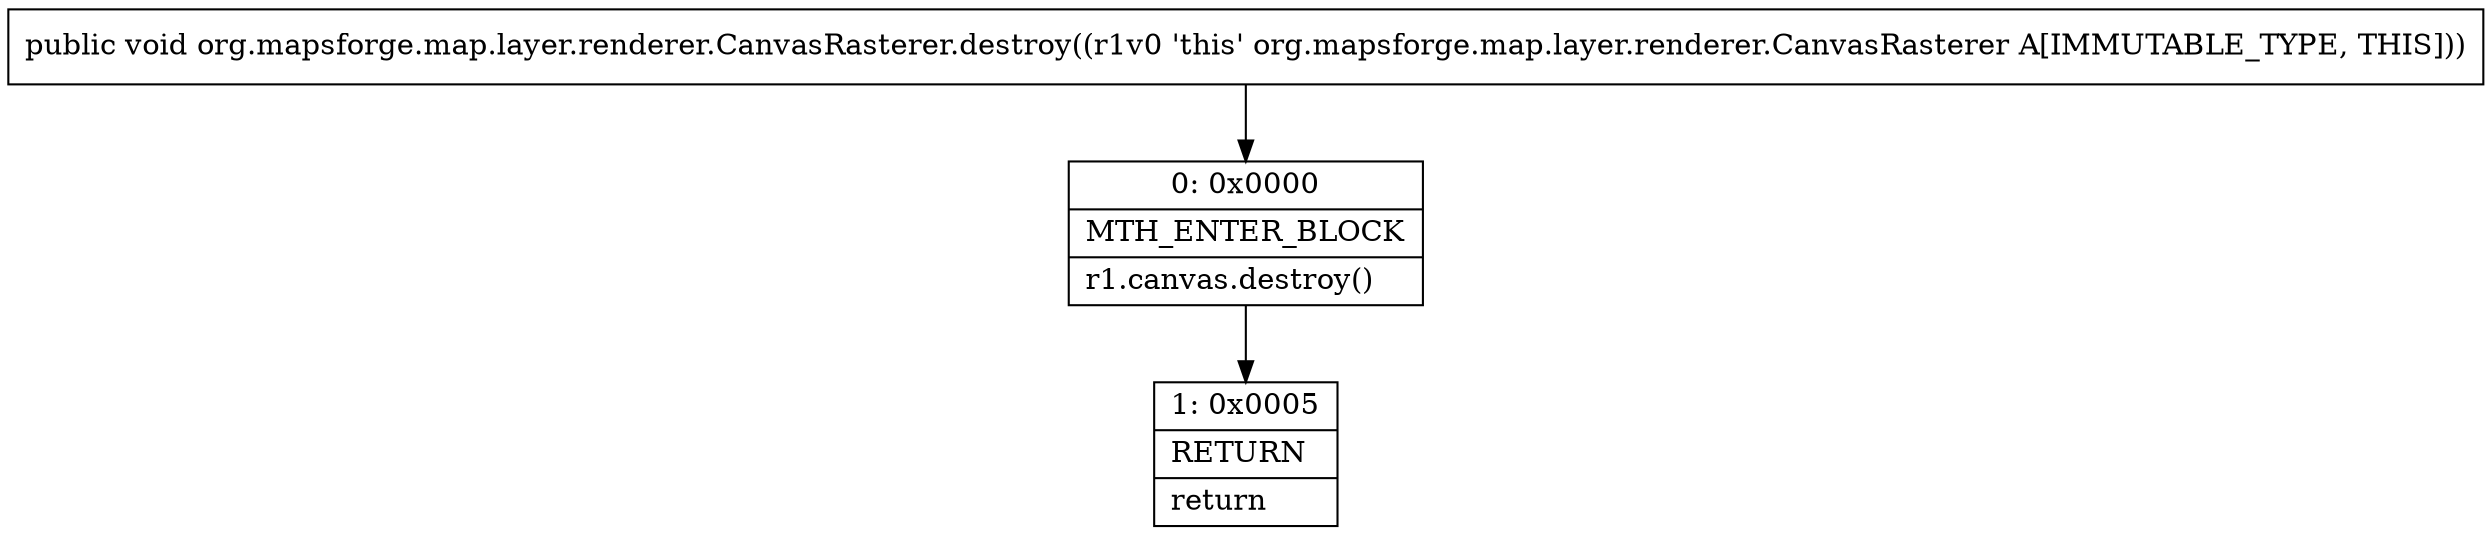 digraph "CFG fororg.mapsforge.map.layer.renderer.CanvasRasterer.destroy()V" {
Node_0 [shape=record,label="{0\:\ 0x0000|MTH_ENTER_BLOCK\l|r1.canvas.destroy()\l}"];
Node_1 [shape=record,label="{1\:\ 0x0005|RETURN\l|return\l}"];
MethodNode[shape=record,label="{public void org.mapsforge.map.layer.renderer.CanvasRasterer.destroy((r1v0 'this' org.mapsforge.map.layer.renderer.CanvasRasterer A[IMMUTABLE_TYPE, THIS])) }"];
MethodNode -> Node_0;
Node_0 -> Node_1;
}

